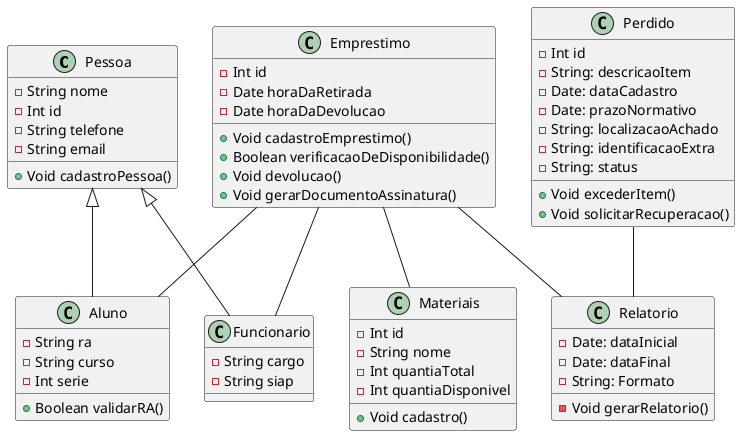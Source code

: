@startuml   

class Pessoa { 
    -String nome
    -Int id
    -String telefone
    -String email

    +Void cadastroPessoa()
}
 
class Aluno {
    -String ra
    -String curso
    -Int serie

    +Boolean validarRA()
}

class Funcionario {
    -String cargo
    -String siap
}

class Materiais {
    -Int id
    -String nome
    -Int quantiaTotal
    -Int quantiaDisponivel

    +Void cadastro()
}

class Emprestimo{
    -Int id
    -Date horaDaRetirada
    -Date horaDaDevolucao

    +Void cadastroEmprestimo()
    +Boolean verificacaoDeDisponibilidade()
    +Void devolucao()
    +Void gerarDocumentoAssinatura()
}

class Perdido {
    -Int id
    -String: descricaoItem
    -Date: dataCadastro
    -Date: prazoNormativo
    -String: localizacaoAchado
    -String: identificacaoExtra
    -String: status
    +Void excederItem()
    +Void solicitarRecuperacao()
}

class Relatorio {
    -Date: dataInicial
    -Date: dataFinal
    -String: Formato
    -Void gerarRelatorio()
}


Pessoa <|-- Aluno
Pessoa <|-- Funcionario
Emprestimo -- Materiais
Emprestimo -- Aluno
Emprestimo -- Funcionario
Perdido -- Relatorio
Emprestimo -- Relatorio

@enduml
